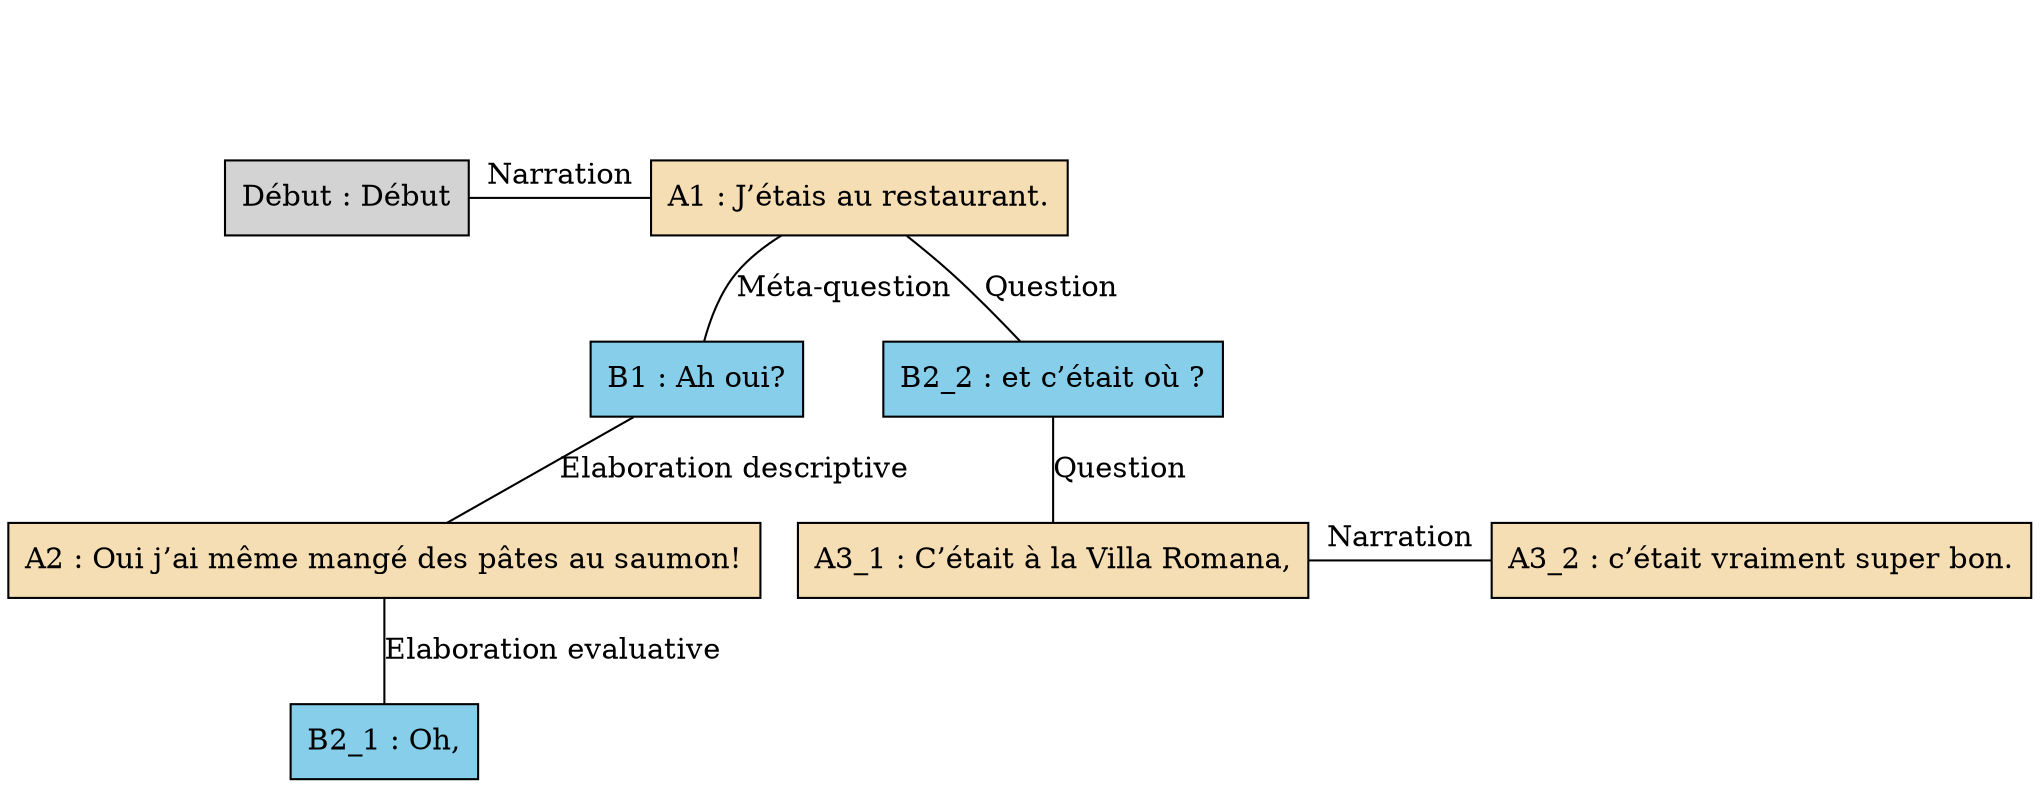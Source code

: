 digraph "Bac_a_sable_-_C08" {
	node [shape=box style=filled]
	newrank=true
	zero [style=invis]
	"Début" [label="Début : Début"]
	A1 [label="A1 : J’étais au restaurant." fillcolor=wheat]
	B1 [label="B1 : Ah oui?" fillcolor=skyblue]
	A2 [label="A2 : Oui j’ai même mangé des pâtes au saumon!" fillcolor=wheat]
	B2_1 [label="B2_1 : Oh," fillcolor=skyblue]
	B2_2 [label="B2_2 : et c’était où ?" fillcolor=skyblue]
	A3_1 [label="A3_1 : C’était à la Villa Romana," fillcolor=wheat]
	A3_2 [label="A3_2 : c’était vraiment super bon." fillcolor=wheat]
	zero -> "Début" [label="" style=invis]
	zero -> A1 [style=invis weight=1]
	"Début" -> A1 [label=Narration constraint=false dir=none]
	A1 -> B1 [label="Méta-question" dir=none weight=2]
	B1 -> A2 [label="Elaboration descriptive" dir=none weight=2]
	A2 -> B2_1 [label="Elaboration evaluative" dir=none weight=2]
	A1 -> B2_2 [label=Question dir=none weight=2]
	B2_2 -> A3_1 [label=Question dir=none weight=2]
	B2_2 -> A3_2 [style=invis weight=1]
	A3_1 -> A3_2 [label=Narration constraint=false dir=none]
}
